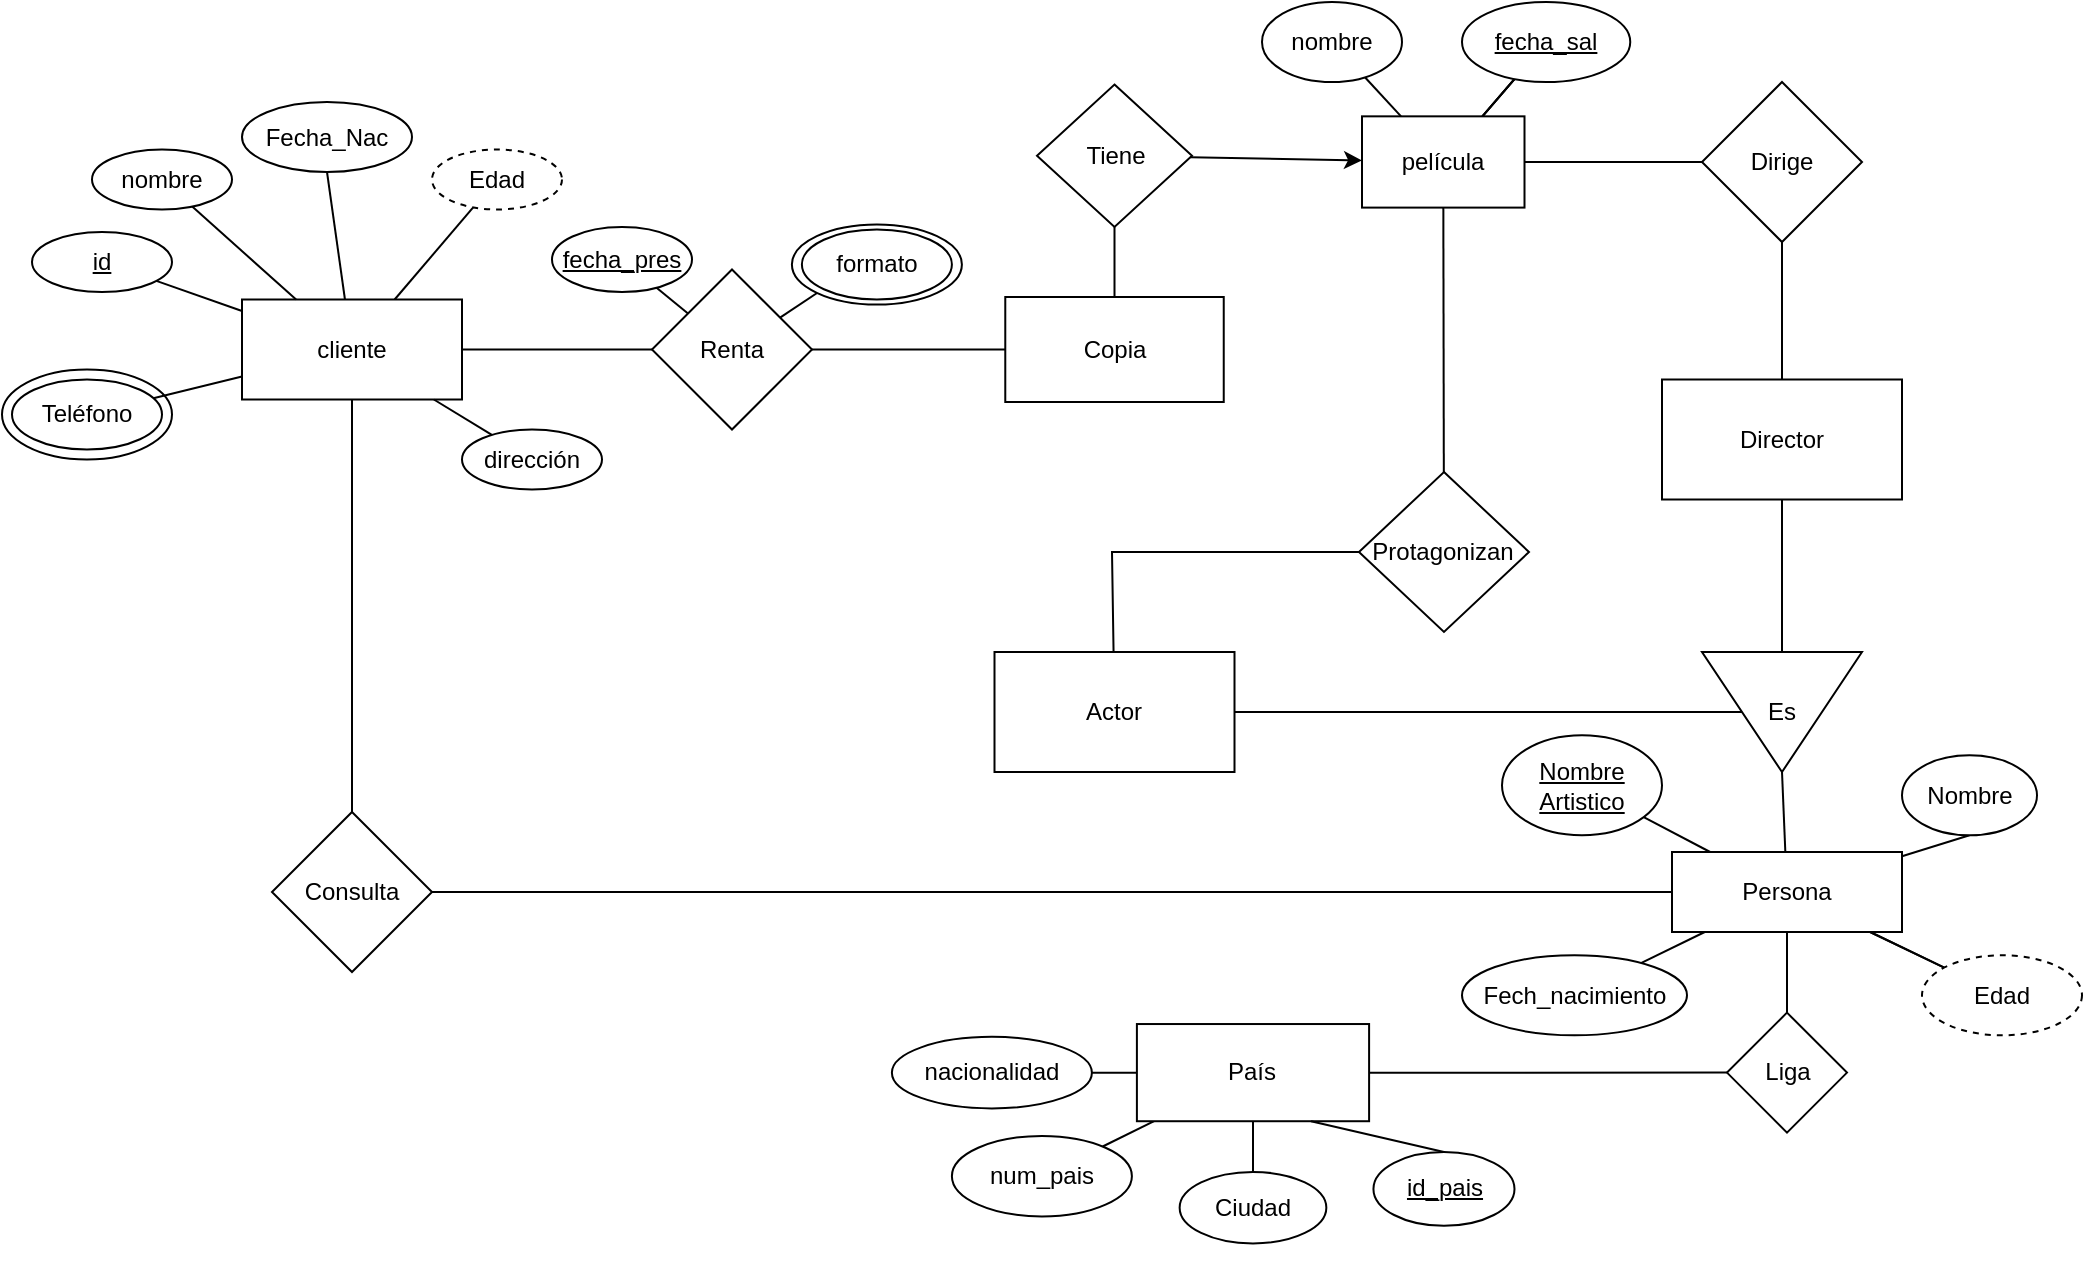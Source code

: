 <mxfile version="16.6.4" type="github">
  <diagram id="XbYHDId6QQW5LhkTKkXW" name="Page-1">
    <mxGraphModel dx="1151" dy="677" grid="1" gridSize="10" guides="1" tooltips="1" connect="1" arrows="1" fold="1" page="1" pageScale="1" pageWidth="1100" pageHeight="850" math="0" shadow="0">
      <root>
        <mxCell id="0" />
        <mxCell id="1" parent="0" />
        <mxCell id="e1TEVOApzdRCWQLMog-f-6" value="" style="ellipse;whiteSpace=wrap;html=1;rounded=0;" vertex="1" parent="1">
          <mxGeometry x="30" y="183.75" width="85" height="45" as="geometry" />
        </mxCell>
        <mxCell id="vQORHYDYE9qXVt88JkUZ-2" value="" style="rounded=0;orthogonalLoop=1;jettySize=auto;html=1;endArrow=none;endFill=0;" parent="1" source="qhwseymHXmRA8twH0Vjl-1" target="vQORHYDYE9qXVt88JkUZ-1" edge="1">
          <mxGeometry relative="1" as="geometry" />
        </mxCell>
        <mxCell id="e1TEVOApzdRCWQLMog-f-5" value="" style="edgeStyle=none;rounded=0;orthogonalLoop=1;jettySize=auto;html=1;endArrow=none;endFill=0;" edge="1" parent="1" source="qhwseymHXmRA8twH0Vjl-1" target="e1TEVOApzdRCWQLMog-f-4">
          <mxGeometry relative="1" as="geometry" />
        </mxCell>
        <mxCell id="e1TEVOApzdRCWQLMog-f-9" value="" style="edgeStyle=none;rounded=0;orthogonalLoop=1;jettySize=auto;html=1;endArrow=none;endFill=0;entryX=0.5;entryY=1;entryDx=0;entryDy=0;" edge="1" parent="1" source="qhwseymHXmRA8twH0Vjl-1" target="e1TEVOApzdRCWQLMog-f-8">
          <mxGeometry relative="1" as="geometry">
            <mxPoint x="194.407" y="80.292" as="targetPoint" />
          </mxGeometry>
        </mxCell>
        <mxCell id="e1TEVOApzdRCWQLMog-f-16" value="" style="edgeStyle=none;rounded=0;orthogonalLoop=1;jettySize=auto;html=1;endArrow=none;endFill=0;" edge="1" parent="1" source="qhwseymHXmRA8twH0Vjl-1" target="e1TEVOApzdRCWQLMog-f-15">
          <mxGeometry relative="1" as="geometry" />
        </mxCell>
        <mxCell id="e1TEVOApzdRCWQLMog-f-21" value="" style="edgeStyle=none;rounded=0;orthogonalLoop=1;jettySize=auto;html=1;endArrow=none;endFill=0;" edge="1" parent="1" source="qhwseymHXmRA8twH0Vjl-1" target="e1TEVOApzdRCWQLMog-f-20">
          <mxGeometry relative="1" as="geometry" />
        </mxCell>
        <mxCell id="e1TEVOApzdRCWQLMog-f-149" value="" style="edgeStyle=none;rounded=0;orthogonalLoop=1;jettySize=auto;html=1;startArrow=none;startFill=0;endArrow=none;endFill=0;" edge="1" parent="1" source="qhwseymHXmRA8twH0Vjl-1" target="e1TEVOApzdRCWQLMog-f-148">
          <mxGeometry relative="1" as="geometry" />
        </mxCell>
        <mxCell id="qhwseymHXmRA8twH0Vjl-1" value="cliente" style="rounded=0;whiteSpace=wrap;html=1;" parent="1" vertex="1">
          <mxGeometry x="150" y="148.75" width="110" height="50" as="geometry" />
        </mxCell>
        <mxCell id="vQORHYDYE9qXVt88JkUZ-1" value="&lt;u&gt;id&lt;/u&gt;" style="ellipse;whiteSpace=wrap;html=1;rounded=0;" parent="1" vertex="1">
          <mxGeometry x="45" y="115" width="70" height="30" as="geometry" />
        </mxCell>
        <mxCell id="YXDesHnkqgXv9jODjz7c-2" value="" style="edgeStyle=none;rounded=0;orthogonalLoop=1;jettySize=auto;html=1;endArrow=none;endFill=0;" parent="1" source="YXDesHnkqgXv9jODjz7c-1" target="qhwseymHXmRA8twH0Vjl-1" edge="1">
          <mxGeometry relative="1" as="geometry" />
        </mxCell>
        <mxCell id="YXDesHnkqgXv9jODjz7c-1" value="nombre&lt;br&gt;" style="ellipse;whiteSpace=wrap;html=1;rounded=0;" parent="1" vertex="1">
          <mxGeometry x="75" y="73.75" width="70" height="30" as="geometry" />
        </mxCell>
        <mxCell id="e1TEVOApzdRCWQLMog-f-40" value="" style="edgeStyle=none;rounded=0;orthogonalLoop=1;jettySize=auto;html=1;endArrow=none;endFill=0;" edge="1" parent="1" source="YXDesHnkqgXv9jODjz7c-3" target="qhwseymHXmRA8twH0Vjl-1">
          <mxGeometry relative="1" as="geometry" />
        </mxCell>
        <mxCell id="YXDesHnkqgXv9jODjz7c-3" value="dirección" style="ellipse;whiteSpace=wrap;html=1;rounded=0;" parent="1" vertex="1">
          <mxGeometry x="260" y="213.75" width="70" height="30" as="geometry" />
        </mxCell>
        <mxCell id="e1TEVOApzdRCWQLMog-f-4" value="Teléfono" style="ellipse;whiteSpace=wrap;html=1;rounded=0;" vertex="1" parent="1">
          <mxGeometry x="35" y="188.75" width="75" height="35" as="geometry" />
        </mxCell>
        <mxCell id="e1TEVOApzdRCWQLMog-f-8" value="Fecha_Nac" style="ellipse;whiteSpace=wrap;html=1;rounded=0;" vertex="1" parent="1">
          <mxGeometry x="150" y="50" width="85" height="35" as="geometry" />
        </mxCell>
        <mxCell id="e1TEVOApzdRCWQLMog-f-15" value="Edad" style="ellipse;whiteSpace=wrap;html=1;rounded=0;dashed=1;" vertex="1" parent="1">
          <mxGeometry x="245" y="73.75" width="65" height="30" as="geometry" />
        </mxCell>
        <mxCell id="e1TEVOApzdRCWQLMog-f-155" value="" style="edgeStyle=none;rounded=0;orthogonalLoop=1;jettySize=auto;html=1;startArrow=none;startFill=0;endArrow=none;endFill=0;" edge="1" parent="1" source="e1TEVOApzdRCWQLMog-f-19" target="e1TEVOApzdRCWQLMog-f-128">
          <mxGeometry relative="1" as="geometry" />
        </mxCell>
        <mxCell id="e1TEVOApzdRCWQLMog-f-19" value="Copia" style="rounded=0;whiteSpace=wrap;html=1;" vertex="1" parent="1">
          <mxGeometry x="531.64" y="147.5" width="109.23" height="52.5" as="geometry" />
        </mxCell>
        <mxCell id="e1TEVOApzdRCWQLMog-f-22" value="" style="edgeStyle=none;rounded=0;orthogonalLoop=1;jettySize=auto;html=1;endArrow=none;endFill=0;" edge="1" parent="1" source="e1TEVOApzdRCWQLMog-f-20" target="e1TEVOApzdRCWQLMog-f-19">
          <mxGeometry relative="1" as="geometry" />
        </mxCell>
        <mxCell id="e1TEVOApzdRCWQLMog-f-24" value="" style="edgeStyle=none;rounded=0;orthogonalLoop=1;jettySize=auto;html=1;endArrow=none;endFill=0;" edge="1" parent="1" source="e1TEVOApzdRCWQLMog-f-20" target="e1TEVOApzdRCWQLMog-f-23">
          <mxGeometry relative="1" as="geometry" />
        </mxCell>
        <mxCell id="e1TEVOApzdRCWQLMog-f-115" value="" style="edgeStyle=none;rounded=0;orthogonalLoop=1;jettySize=auto;html=1;endArrow=none;endFill=0;" edge="1" parent="1" source="e1TEVOApzdRCWQLMog-f-20">
          <mxGeometry relative="1" as="geometry">
            <mxPoint x="441.102" y="143.121" as="targetPoint" />
          </mxGeometry>
        </mxCell>
        <mxCell id="e1TEVOApzdRCWQLMog-f-20" value="Renta" style="rhombus;whiteSpace=wrap;html=1;rounded=0;" vertex="1" parent="1">
          <mxGeometry x="355" y="133.75" width="80" height="80" as="geometry" />
        </mxCell>
        <mxCell id="e1TEVOApzdRCWQLMog-f-23" value="&lt;u&gt;fecha_pres&lt;/u&gt;" style="ellipse;whiteSpace=wrap;html=1;rounded=0;" vertex="1" parent="1">
          <mxGeometry x="305" y="112.5" width="70" height="32.5" as="geometry" />
        </mxCell>
        <mxCell id="e1TEVOApzdRCWQLMog-f-137" value="" style="edgeStyle=none;rounded=0;orthogonalLoop=1;jettySize=auto;html=1;endArrow=none;endFill=0;" edge="1" parent="1" source="e1TEVOApzdRCWQLMog-f-31" target="e1TEVOApzdRCWQLMog-f-132">
          <mxGeometry relative="1" as="geometry" />
        </mxCell>
        <mxCell id="e1TEVOApzdRCWQLMog-f-31" value="Protagonizan" style="rhombus;whiteSpace=wrap;html=1;rounded=0;" vertex="1" parent="1">
          <mxGeometry x="708.49" y="235" width="85" height="80" as="geometry" />
        </mxCell>
        <mxCell id="e1TEVOApzdRCWQLMog-f-62" value="" style="edgeStyle=none;rounded=0;orthogonalLoop=1;jettySize=auto;html=1;endArrow=none;endFill=0;" edge="1" parent="1" source="e1TEVOApzdRCWQLMog-f-33" target="e1TEVOApzdRCWQLMog-f-61">
          <mxGeometry relative="1" as="geometry" />
        </mxCell>
        <mxCell id="e1TEVOApzdRCWQLMog-f-135" value="" style="edgeStyle=none;rounded=0;orthogonalLoop=1;jettySize=auto;html=1;endArrow=none;endFill=0;" edge="1" parent="1" source="e1TEVOApzdRCWQLMog-f-33" target="e1TEVOApzdRCWQLMog-f-31">
          <mxGeometry relative="1" as="geometry">
            <Array as="points">
              <mxPoint x="585" y="275" />
            </Array>
          </mxGeometry>
        </mxCell>
        <mxCell id="e1TEVOApzdRCWQLMog-f-33" value="Actor" style="whiteSpace=wrap;html=1;rounded=0;" vertex="1" parent="1">
          <mxGeometry x="526.25" y="325" width="120" height="60" as="geometry" />
        </mxCell>
        <mxCell id="e1TEVOApzdRCWQLMog-f-46" value="" style="edgeStyle=none;rounded=0;orthogonalLoop=1;jettySize=auto;html=1;endArrow=none;endFill=0;" edge="1" parent="1" source="e1TEVOApzdRCWQLMog-f-43" target="e1TEVOApzdRCWQLMog-f-45">
          <mxGeometry relative="1" as="geometry" />
        </mxCell>
        <mxCell id="e1TEVOApzdRCWQLMog-f-134" value="" style="edgeStyle=none;rounded=0;orthogonalLoop=1;jettySize=auto;html=1;endArrow=none;endFill=0;" edge="1" parent="1" source="e1TEVOApzdRCWQLMog-f-43" target="e1TEVOApzdRCWQLMog-f-132">
          <mxGeometry relative="1" as="geometry" />
        </mxCell>
        <mxCell id="e1TEVOApzdRCWQLMog-f-43" value="Dirige" style="rhombus;whiteSpace=wrap;html=1;rounded=0;" vertex="1" parent="1">
          <mxGeometry x="880" y="39.99" width="80" height="80" as="geometry" />
        </mxCell>
        <mxCell id="e1TEVOApzdRCWQLMog-f-45" value="Director" style="whiteSpace=wrap;html=1;rounded=0;" vertex="1" parent="1">
          <mxGeometry x="860" y="188.75" width="120" height="60" as="geometry" />
        </mxCell>
        <mxCell id="e1TEVOApzdRCWQLMog-f-65" value="" style="edgeStyle=none;rounded=0;orthogonalLoop=1;jettySize=auto;html=1;endArrow=none;endFill=0;" edge="1" parent="1" source="e1TEVOApzdRCWQLMog-f-61" target="e1TEVOApzdRCWQLMog-f-45">
          <mxGeometry relative="1" as="geometry" />
        </mxCell>
        <mxCell id="e1TEVOApzdRCWQLMog-f-67" value="" style="edgeStyle=none;rounded=0;orthogonalLoop=1;jettySize=auto;html=1;endArrow=none;endFill=0;exitX=1;exitY=0.5;exitDx=0;exitDy=0;" edge="1" parent="1" source="e1TEVOApzdRCWQLMog-f-61" target="e1TEVOApzdRCWQLMog-f-66">
          <mxGeometry relative="1" as="geometry">
            <mxPoint x="933.462" y="384.352" as="sourcePoint" />
          </mxGeometry>
        </mxCell>
        <mxCell id="e1TEVOApzdRCWQLMog-f-61" value="Es" style="triangle;whiteSpace=wrap;html=1;rounded=0;direction=south;horizontal=1;" vertex="1" parent="1">
          <mxGeometry x="880" y="325" width="80" height="60" as="geometry" />
        </mxCell>
        <mxCell id="e1TEVOApzdRCWQLMog-f-72" value="" style="edgeStyle=none;rounded=0;orthogonalLoop=1;jettySize=auto;html=1;endArrow=none;endFill=0;" edge="1" parent="1" source="e1TEVOApzdRCWQLMog-f-66" target="e1TEVOApzdRCWQLMog-f-71">
          <mxGeometry relative="1" as="geometry" />
        </mxCell>
        <mxCell id="e1TEVOApzdRCWQLMog-f-97" value="" style="edgeStyle=none;rounded=0;orthogonalLoop=1;jettySize=auto;html=1;endArrow=none;endFill=0;entryX=0.5;entryY=1;entryDx=0;entryDy=0;" edge="1" parent="1" source="e1TEVOApzdRCWQLMog-f-66" target="e1TEVOApzdRCWQLMog-f-96">
          <mxGeometry relative="1" as="geometry">
            <mxPoint x="1003.284" y="422.232" as="targetPoint" />
          </mxGeometry>
        </mxCell>
        <mxCell id="e1TEVOApzdRCWQLMog-f-99" value="" style="edgeStyle=none;rounded=0;orthogonalLoop=1;jettySize=auto;html=1;endArrow=none;endFill=0;" edge="1" parent="1" source="e1TEVOApzdRCWQLMog-f-66" target="e1TEVOApzdRCWQLMog-f-98">
          <mxGeometry relative="1" as="geometry" />
        </mxCell>
        <mxCell id="e1TEVOApzdRCWQLMog-f-101" value="" style="edgeStyle=none;rounded=0;orthogonalLoop=1;jettySize=auto;html=1;endArrow=none;endFill=0;" edge="1" parent="1" source="e1TEVOApzdRCWQLMog-f-66" target="e1TEVOApzdRCWQLMog-f-100">
          <mxGeometry relative="1" as="geometry" />
        </mxCell>
        <mxCell id="e1TEVOApzdRCWQLMog-f-154" value="" style="edgeStyle=none;rounded=0;orthogonalLoop=1;jettySize=auto;html=1;startArrow=none;startFill=0;endArrow=none;endFill=0;" edge="1" parent="1" source="e1TEVOApzdRCWQLMog-f-66" target="e1TEVOApzdRCWQLMog-f-148">
          <mxGeometry relative="1" as="geometry" />
        </mxCell>
        <mxCell id="e1TEVOApzdRCWQLMog-f-157" value="" style="edgeStyle=none;rounded=0;orthogonalLoop=1;jettySize=auto;html=1;startArrow=none;startFill=0;endArrow=none;endFill=0;" edge="1" parent="1" source="e1TEVOApzdRCWQLMog-f-66" target="e1TEVOApzdRCWQLMog-f-100">
          <mxGeometry relative="1" as="geometry" />
        </mxCell>
        <mxCell id="e1TEVOApzdRCWQLMog-f-66" value="Persona" style="whiteSpace=wrap;html=1;rounded=0;" vertex="1" parent="1">
          <mxGeometry x="865" y="425" width="115" height="40" as="geometry" />
        </mxCell>
        <mxCell id="e1TEVOApzdRCWQLMog-f-68" style="edgeStyle=none;rounded=0;orthogonalLoop=1;jettySize=auto;html=1;exitX=0.5;exitY=1;exitDx=0;exitDy=0;endArrow=none;endFill=0;" edge="1" parent="1" source="e1TEVOApzdRCWQLMog-f-61" target="e1TEVOApzdRCWQLMog-f-61">
          <mxGeometry relative="1" as="geometry" />
        </mxCell>
        <mxCell id="e1TEVOApzdRCWQLMog-f-71" value="Liga" style="rhombus;whiteSpace=wrap;html=1;rounded=0;" vertex="1" parent="1">
          <mxGeometry x="892.5" y="505.31" width="60" height="60" as="geometry" />
        </mxCell>
        <mxCell id="e1TEVOApzdRCWQLMog-f-75" style="edgeStyle=none;rounded=0;orthogonalLoop=1;jettySize=auto;html=1;exitX=0.5;exitY=1;exitDx=0;exitDy=0;endArrow=none;endFill=0;" edge="1" parent="1">
          <mxGeometry relative="1" as="geometry">
            <mxPoint x="724.075" y="631.44" as="sourcePoint" />
            <mxPoint x="724.075" y="631.44" as="targetPoint" />
          </mxGeometry>
        </mxCell>
        <mxCell id="e1TEVOApzdRCWQLMog-f-76" style="edgeStyle=none;rounded=0;orthogonalLoop=1;jettySize=auto;html=1;exitX=0.5;exitY=1;exitDx=0;exitDy=0;endArrow=none;endFill=0;" edge="1" parent="1">
          <mxGeometry relative="1" as="geometry">
            <mxPoint x="724.075" y="631.44" as="sourcePoint" />
            <mxPoint x="724.075" y="631.44" as="targetPoint" />
          </mxGeometry>
        </mxCell>
        <mxCell id="e1TEVOApzdRCWQLMog-f-77" style="edgeStyle=none;rounded=0;orthogonalLoop=1;jettySize=auto;html=1;exitX=0.5;exitY=1;exitDx=0;exitDy=0;endArrow=none;endFill=0;" edge="1" parent="1">
          <mxGeometry relative="1" as="geometry">
            <mxPoint x="682.445" y="630.87" as="sourcePoint" />
            <mxPoint x="682.445" y="630.87" as="targetPoint" />
          </mxGeometry>
        </mxCell>
        <mxCell id="e1TEVOApzdRCWQLMog-f-80" value="" style="edgeStyle=none;rounded=0;orthogonalLoop=1;jettySize=auto;html=1;endArrow=none;endFill=0;" edge="1" parent="1" source="e1TEVOApzdRCWQLMog-f-81" target="e1TEVOApzdRCWQLMog-f-83">
          <mxGeometry relative="1" as="geometry" />
        </mxCell>
        <mxCell id="e1TEVOApzdRCWQLMog-f-95" value="" style="edgeStyle=none;rounded=0;orthogonalLoop=1;jettySize=auto;html=1;endArrow=none;endFill=0;" edge="1" parent="1" source="e1TEVOApzdRCWQLMog-f-81" target="e1TEVOApzdRCWQLMog-f-94">
          <mxGeometry relative="1" as="geometry" />
        </mxCell>
        <mxCell id="e1TEVOApzdRCWQLMog-f-120" value="" style="edgeStyle=none;rounded=0;orthogonalLoop=1;jettySize=auto;html=1;endArrow=none;endFill=0;" edge="1" parent="1" source="e1TEVOApzdRCWQLMog-f-81" target="e1TEVOApzdRCWQLMog-f-82">
          <mxGeometry relative="1" as="geometry" />
        </mxCell>
        <mxCell id="e1TEVOApzdRCWQLMog-f-124" value="" style="edgeStyle=none;rounded=0;orthogonalLoop=1;jettySize=auto;html=1;endArrow=none;endFill=0;" edge="1" parent="1" source="e1TEVOApzdRCWQLMog-f-81" target="e1TEVOApzdRCWQLMog-f-71">
          <mxGeometry relative="1" as="geometry" />
        </mxCell>
        <mxCell id="e1TEVOApzdRCWQLMog-f-81" value="País" style="rounded=0;whiteSpace=wrap;html=1;" vertex="1" parent="1">
          <mxGeometry x="597.45" y="511.02" width="116.1" height="48.59" as="geometry" />
        </mxCell>
        <mxCell id="e1TEVOApzdRCWQLMog-f-82" value="nacionalidad" style="ellipse;whiteSpace=wrap;html=1;rounded=0;" vertex="1" parent="1">
          <mxGeometry x="474.95" y="517.43" width="100" height="35.77" as="geometry" />
        </mxCell>
        <mxCell id="e1TEVOApzdRCWQLMog-f-83" value="num_pais" style="ellipse;whiteSpace=wrap;html=1;rounded=0;" vertex="1" parent="1">
          <mxGeometry x="504.95" y="566.97" width="90" height="40.23" as="geometry" />
        </mxCell>
        <mxCell id="e1TEVOApzdRCWQLMog-f-125" style="edgeStyle=none;rounded=0;orthogonalLoop=1;jettySize=auto;html=1;exitX=0.5;exitY=0;exitDx=0;exitDy=0;entryX=0.75;entryY=1;entryDx=0;entryDy=0;endArrow=none;endFill=0;" edge="1" parent="1" source="e1TEVOApzdRCWQLMog-f-89" target="e1TEVOApzdRCWQLMog-f-81">
          <mxGeometry relative="1" as="geometry" />
        </mxCell>
        <mxCell id="e1TEVOApzdRCWQLMog-f-89" value="&lt;u&gt;id_pais&lt;/u&gt;" style="ellipse;whiteSpace=wrap;html=1;rounded=0;" vertex="1" parent="1">
          <mxGeometry x="715.72" y="575" width="70.53" height="36.91" as="geometry" />
        </mxCell>
        <mxCell id="e1TEVOApzdRCWQLMog-f-92" style="edgeStyle=none;rounded=0;orthogonalLoop=1;jettySize=auto;html=1;exitX=0.5;exitY=1;exitDx=0;exitDy=0;endArrow=none;endFill=0;" edge="1" parent="1">
          <mxGeometry relative="1" as="geometry">
            <mxPoint x="556.2" y="536.18" as="sourcePoint" />
            <mxPoint x="556.2" y="536.18" as="targetPoint" />
          </mxGeometry>
        </mxCell>
        <mxCell id="e1TEVOApzdRCWQLMog-f-94" value="Ciudad" style="ellipse;whiteSpace=wrap;html=1;rounded=0;" vertex="1" parent="1">
          <mxGeometry x="618.82" y="585.0" width="73.35" height="35.71" as="geometry" />
        </mxCell>
        <mxCell id="e1TEVOApzdRCWQLMog-f-96" value="Nombre" style="ellipse;whiteSpace=wrap;html=1;rounded=0;" vertex="1" parent="1">
          <mxGeometry x="980" y="376.66" width="67.5" height="40" as="geometry" />
        </mxCell>
        <mxCell id="e1TEVOApzdRCWQLMog-f-98" value="Fech_nacimiento" style="ellipse;whiteSpace=wrap;html=1;rounded=0;" vertex="1" parent="1">
          <mxGeometry x="760" y="476.66" width="112.5" height="40" as="geometry" />
        </mxCell>
        <mxCell id="e1TEVOApzdRCWQLMog-f-100" value="Edad" style="ellipse;whiteSpace=wrap;html=1;rounded=0;dashed=1;" vertex="1" parent="1">
          <mxGeometry x="990" y="476.66" width="80" height="40" as="geometry" />
        </mxCell>
        <mxCell id="e1TEVOApzdRCWQLMog-f-103" style="edgeStyle=none;rounded=0;orthogonalLoop=1;jettySize=auto;html=1;exitX=0;exitY=0.5;exitDx=0;exitDy=0;endArrow=none;endFill=0;" edge="1" parent="1" source="e1TEVOApzdRCWQLMog-f-66" target="e1TEVOApzdRCWQLMog-f-66">
          <mxGeometry relative="1" as="geometry" />
        </mxCell>
        <mxCell id="e1TEVOApzdRCWQLMog-f-104" style="edgeStyle=none;rounded=0;orthogonalLoop=1;jettySize=auto;html=1;exitX=0.75;exitY=0;exitDx=0;exitDy=0;endArrow=none;endFill=0;" edge="1" parent="1" source="e1TEVOApzdRCWQLMog-f-66" target="e1TEVOApzdRCWQLMog-f-66">
          <mxGeometry relative="1" as="geometry" />
        </mxCell>
        <mxCell id="e1TEVOApzdRCWQLMog-f-106" value="" style="edgeStyle=none;rounded=0;orthogonalLoop=1;jettySize=auto;html=1;endArrow=none;endFill=0;" edge="1" parent="1" source="e1TEVOApzdRCWQLMog-f-105" target="e1TEVOApzdRCWQLMog-f-66">
          <mxGeometry relative="1" as="geometry" />
        </mxCell>
        <mxCell id="e1TEVOApzdRCWQLMog-f-105" value="&lt;u&gt;Nombre Artistico&lt;/u&gt;" style="ellipse;whiteSpace=wrap;html=1;rounded=0;" vertex="1" parent="1">
          <mxGeometry x="780" y="366.66" width="80" height="50" as="geometry" />
        </mxCell>
        <mxCell id="e1TEVOApzdRCWQLMog-f-116" value="" style="ellipse;whiteSpace=wrap;html=1;" vertex="1" parent="1">
          <mxGeometry x="424.95" y="111.25" width="85" height="40" as="geometry" />
        </mxCell>
        <mxCell id="e1TEVOApzdRCWQLMog-f-114" value="formato" style="ellipse;whiteSpace=wrap;html=1;rounded=0;" vertex="1" parent="1">
          <mxGeometry x="429.95" y="113.75" width="75" height="35" as="geometry" />
        </mxCell>
        <mxCell id="e1TEVOApzdRCWQLMog-f-133" value="" style="edgeStyle=none;rounded=0;orthogonalLoop=1;jettySize=auto;html=1;endArrow=classic;endFill=1;" edge="1" parent="1" source="e1TEVOApzdRCWQLMog-f-128" target="e1TEVOApzdRCWQLMog-f-132">
          <mxGeometry relative="1" as="geometry" />
        </mxCell>
        <mxCell id="e1TEVOApzdRCWQLMog-f-128" value="Tiene" style="rhombus;whiteSpace=wrap;html=1;rounded=0;" vertex="1" parent="1">
          <mxGeometry x="547.5" y="41.25" width="77.5" height="71.25" as="geometry" />
        </mxCell>
        <mxCell id="e1TEVOApzdRCWQLMog-f-139" value="" style="edgeStyle=none;rounded=0;orthogonalLoop=1;jettySize=auto;html=1;endArrow=none;endFill=0;" edge="1" parent="1" source="e1TEVOApzdRCWQLMog-f-132" target="e1TEVOApzdRCWQLMog-f-138">
          <mxGeometry relative="1" as="geometry" />
        </mxCell>
        <mxCell id="e1TEVOApzdRCWQLMog-f-140" value="" style="edgeStyle=none;rounded=0;orthogonalLoop=1;jettySize=auto;html=1;endArrow=none;endFill=0;" edge="1" parent="1" source="e1TEVOApzdRCWQLMog-f-132" target="e1TEVOApzdRCWQLMog-f-138">
          <mxGeometry relative="1" as="geometry" />
        </mxCell>
        <mxCell id="e1TEVOApzdRCWQLMog-f-143" value="" style="edgeStyle=none;rounded=0;orthogonalLoop=1;jettySize=auto;html=1;endArrow=none;endFill=0;" edge="1" parent="1" source="e1TEVOApzdRCWQLMog-f-132" target="e1TEVOApzdRCWQLMog-f-142">
          <mxGeometry relative="1" as="geometry" />
        </mxCell>
        <mxCell id="e1TEVOApzdRCWQLMog-f-132" value="película" style="whiteSpace=wrap;html=1;rounded=0;" vertex="1" parent="1">
          <mxGeometry x="710" y="57.17" width="81.25" height="45.63" as="geometry" />
        </mxCell>
        <mxCell id="e1TEVOApzdRCWQLMog-f-141" value="" style="edgeStyle=none;rounded=0;orthogonalLoop=1;jettySize=auto;html=1;endArrow=none;endFill=0;" edge="1" parent="1" source="e1TEVOApzdRCWQLMog-f-138" target="e1TEVOApzdRCWQLMog-f-132">
          <mxGeometry relative="1" as="geometry" />
        </mxCell>
        <mxCell id="e1TEVOApzdRCWQLMog-f-138" value="&lt;u&gt;fecha_sal&lt;/u&gt;" style="ellipse;whiteSpace=wrap;html=1;rounded=0;" vertex="1" parent="1">
          <mxGeometry x="760" width="84.13" height="40" as="geometry" />
        </mxCell>
        <mxCell id="e1TEVOApzdRCWQLMog-f-142" value="nombre" style="ellipse;whiteSpace=wrap;html=1;rounded=0;" vertex="1" parent="1">
          <mxGeometry x="660" width="70" height="39.99" as="geometry" />
        </mxCell>
        <mxCell id="e1TEVOApzdRCWQLMog-f-148" value="Consulta" style="rhombus;whiteSpace=wrap;html=1;rounded=0;" vertex="1" parent="1">
          <mxGeometry x="165" y="405" width="80" height="80" as="geometry" />
        </mxCell>
      </root>
    </mxGraphModel>
  </diagram>
</mxfile>
